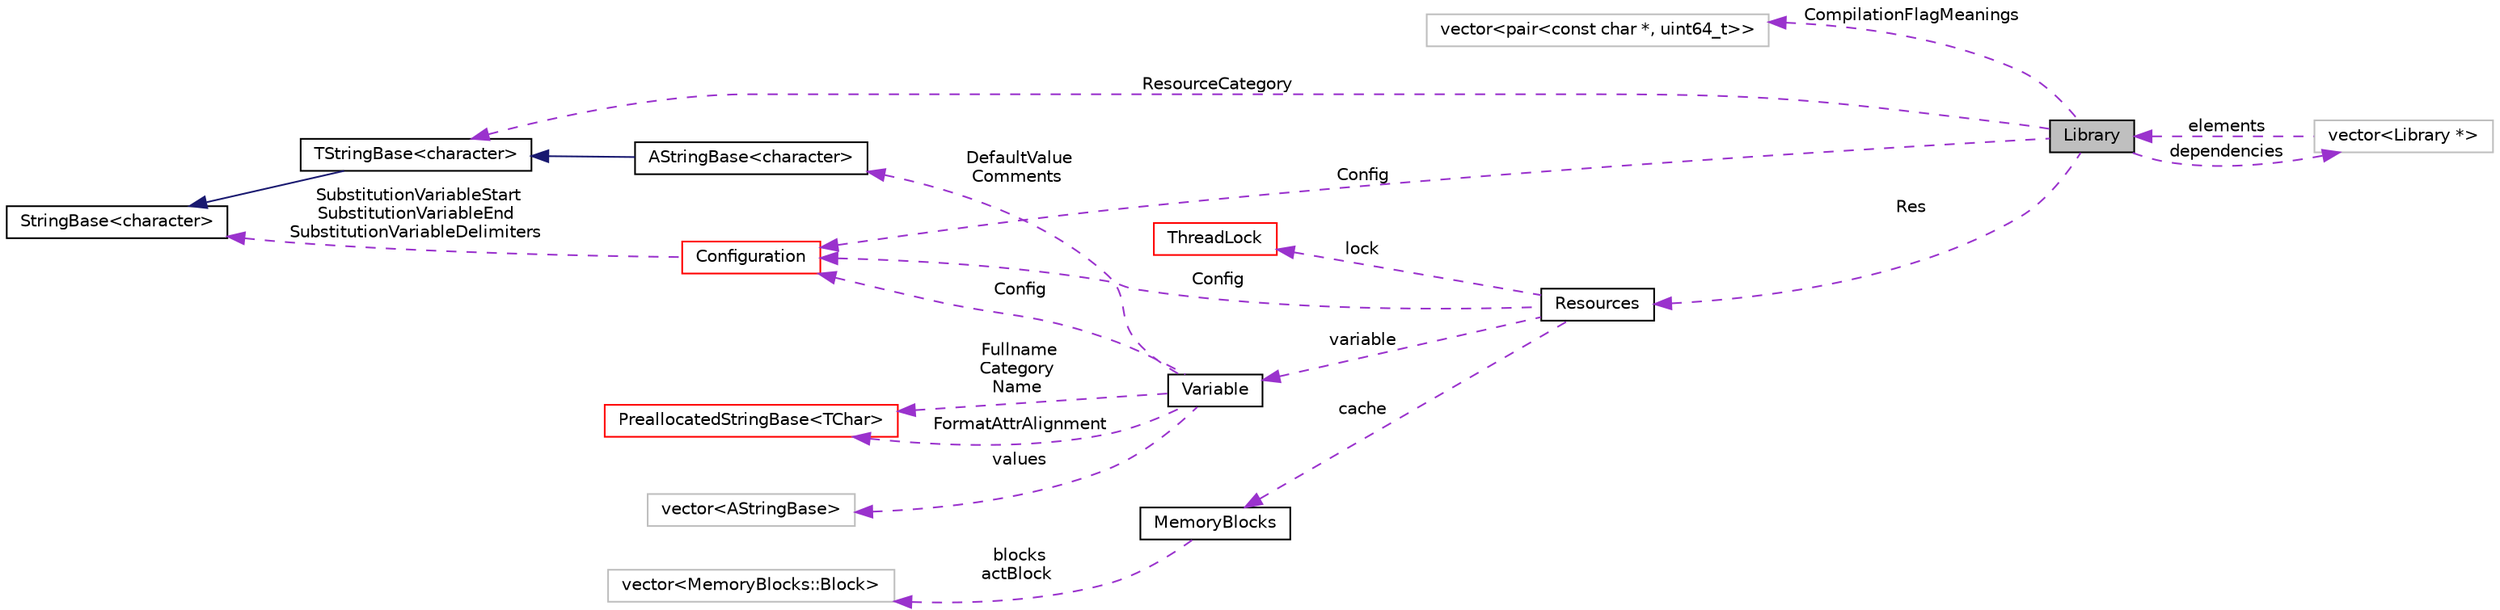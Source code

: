 digraph "Library"
{
  edge [fontname="Helvetica",fontsize="10",labelfontname="Helvetica",labelfontsize="10"];
  node [fontname="Helvetica",fontsize="10",shape=record];
  rankdir="LR";
  Node12 [label="Library",height=0.2,width=0.4,color="black", fillcolor="grey75", style="filled", fontcolor="black"];
  Node17 [label="vector\<MemoryBlocks::Block\>",height=0.2,width=0.4,color="grey75", fillcolor="white", style="filled"];
  Node20 [label="vector\<AStringBase\>",height=0.2,width=0.4,color="grey75", fillcolor="white", style="filled"];
  Node45 [label="vector\<Library *\>",height=0.2,width=0.4,color="grey75", fillcolor="white", style="filled"];
  Node46 [label="vector\<pair\<const char *, uint64_t\>\>",height=0.2,width=0.4,color="grey75", fillcolor="white", style="filled"];
  Node13 [label="TStringBase\<character\>",height=0.2,width=0.4,color="black", fillcolor="white", style="filled",URL="$classaworx_1_1lib_1_1strings_1_1TStringBase.html"];
  Node14 [label="StringBase\<character\>",height=0.2,width=0.4,color="black", fillcolor="white", style="filled",URL="$classaworx_1_1lib_1_1strings_1_1StringBase.html"];
  Node42 [label="AStringBase\<character\>",height=0.2,width=0.4,color="black", fillcolor="white", style="filled",URL="$classaworx_1_1lib_1_1strings_1_1AStringBase.html"];
  Node25 [label="PreallocatedStringBase\<TChar\>",height=0.2,width=0.4,color="red", fillcolor="white", style="filled",URL="$classaworx_1_1lib_1_1strings_1_1PreallocatedStringBase.html"];
  Node12 -> Node45 [dir="back",color="darkorchid3",fontsize="10",style="dashed",label=" elements" ,fontname="Helvetica"];
  Node13 -> Node12 [dir="back",color="darkorchid3",fontsize="10",style="dashed",label=" ResourceCategory" ,fontname="Helvetica"];
  Node13 -> Node42 [dir="back",color="midnightblue",fontsize="10",style="solid",fontname="Helvetica"];
  Node14 -> Node13 [dir="back",color="midnightblue",fontsize="10",style="solid",fontname="Helvetica"];
  Node14 -> Node27 [dir="back",color="darkorchid3",fontsize="10",style="dashed",label=" SubstitutionVariableStart\nSubstitutionVariableEnd\nSubstitutionVariableDelimiters" ,fontname="Helvetica"];
  Node15 -> Node12 [dir="back",color="darkorchid3",fontsize="10",style="dashed",label=" Res" ,fontname="Helvetica"];
  Node16 -> Node15 [dir="back",color="darkorchid3",fontsize="10",style="dashed",label=" cache" ,fontname="Helvetica"];
  Node17 -> Node16 [dir="back",color="darkorchid3",fontsize="10",style="dashed",label=" blocks\nactBlock" ,fontname="Helvetica"];
  Node19 -> Node15 [dir="back",color="darkorchid3",fontsize="10",style="dashed",label=" variable" ,fontname="Helvetica"];
  Node20 -> Node19 [dir="back",color="darkorchid3",fontsize="10",style="dashed",label=" values" ,fontname="Helvetica"];
  Node25 -> Node19 [dir="back",color="darkorchid3",fontsize="10",style="dashed",label=" Fullname\nCategory\nName" ,fontname="Helvetica"];
  Node25 -> Node19 [dir="back",color="darkorchid3",fontsize="10",style="dashed",label=" FormatAttrAlignment" ,fontname="Helvetica"];
  Node27 -> Node12 [dir="back",color="darkorchid3",fontsize="10",style="dashed",label=" Config" ,fontname="Helvetica"];
  Node27 -> Node15 [dir="back",color="darkorchid3",fontsize="10",style="dashed",label=" Config" ,fontname="Helvetica"];
  Node27 -> Node19 [dir="back",color="darkorchid3",fontsize="10",style="dashed",label=" Config" ,fontname="Helvetica"];
  Node29 -> Node15 [dir="back",color="darkorchid3",fontsize="10",style="dashed",label=" lock" ,fontname="Helvetica"];
  Node42 -> Node19 [dir="back",color="darkorchid3",fontsize="10",style="dashed",label=" DefaultValue\nComments" ,fontname="Helvetica"];
  Node45 -> Node12 [dir="back",color="darkorchid3",fontsize="10",style="dashed",label=" dependencies" ,fontname="Helvetica"];
  Node46 -> Node12 [dir="back",color="darkorchid3",fontsize="10",style="dashed",label=" CompilationFlagMeanings" ,fontname="Helvetica"];
  Node15 [label="Resources",height=0.2,width=0.4,color="black", fillcolor="white", style="filled",URL="$classaworx_1_1lib_1_1lang_1_1Resources.html"];
  Node16 [label="MemoryBlocks",height=0.2,width=0.4,color="black", fillcolor="white", style="filled",URL="$classaworx_1_1lib_1_1util_1_1MemoryBlocks.html"];
  Node19 [label="Variable",height=0.2,width=0.4,color="black", fillcolor="white", style="filled",URL="$classaworx_1_1lib_1_1config_1_1Variable.html"];
  Node27 [label="Configuration",height=0.2,width=0.4,color="red", fillcolor="white", style="filled",URL="$classaworx_1_1lib_1_1config_1_1Configuration.html"];
  Node29 [label="ThreadLock",height=0.2,width=0.4,color="red", fillcolor="white", style="filled",URL="$classaworx_1_1lib_1_1threads_1_1ThreadLock.html"];
}

